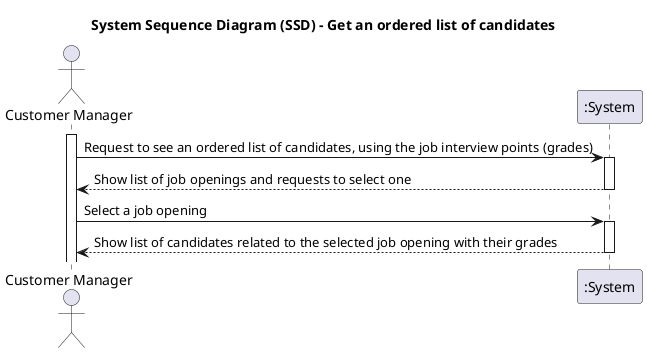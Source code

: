 @startuml
'skinparam monochrome true
'skinparam packageStyle rectangle
'skinparam shadowing false

title System Sequence Diagram (SSD) - Get an ordered list of candidates

actor "Customer Manager" as Agent
participant ":System" as System

activate Agent

Agent -> System : Request to see an ordered list of candidates, using the job interview points (grades)

activate System

System --> Agent: Show list of job openings and requests to select one
deactivate

Agent -> System : Select a job opening

activate System

System --> Agent : Show list of candidates related to the selected job opening with their grades
deactivate


@enduml